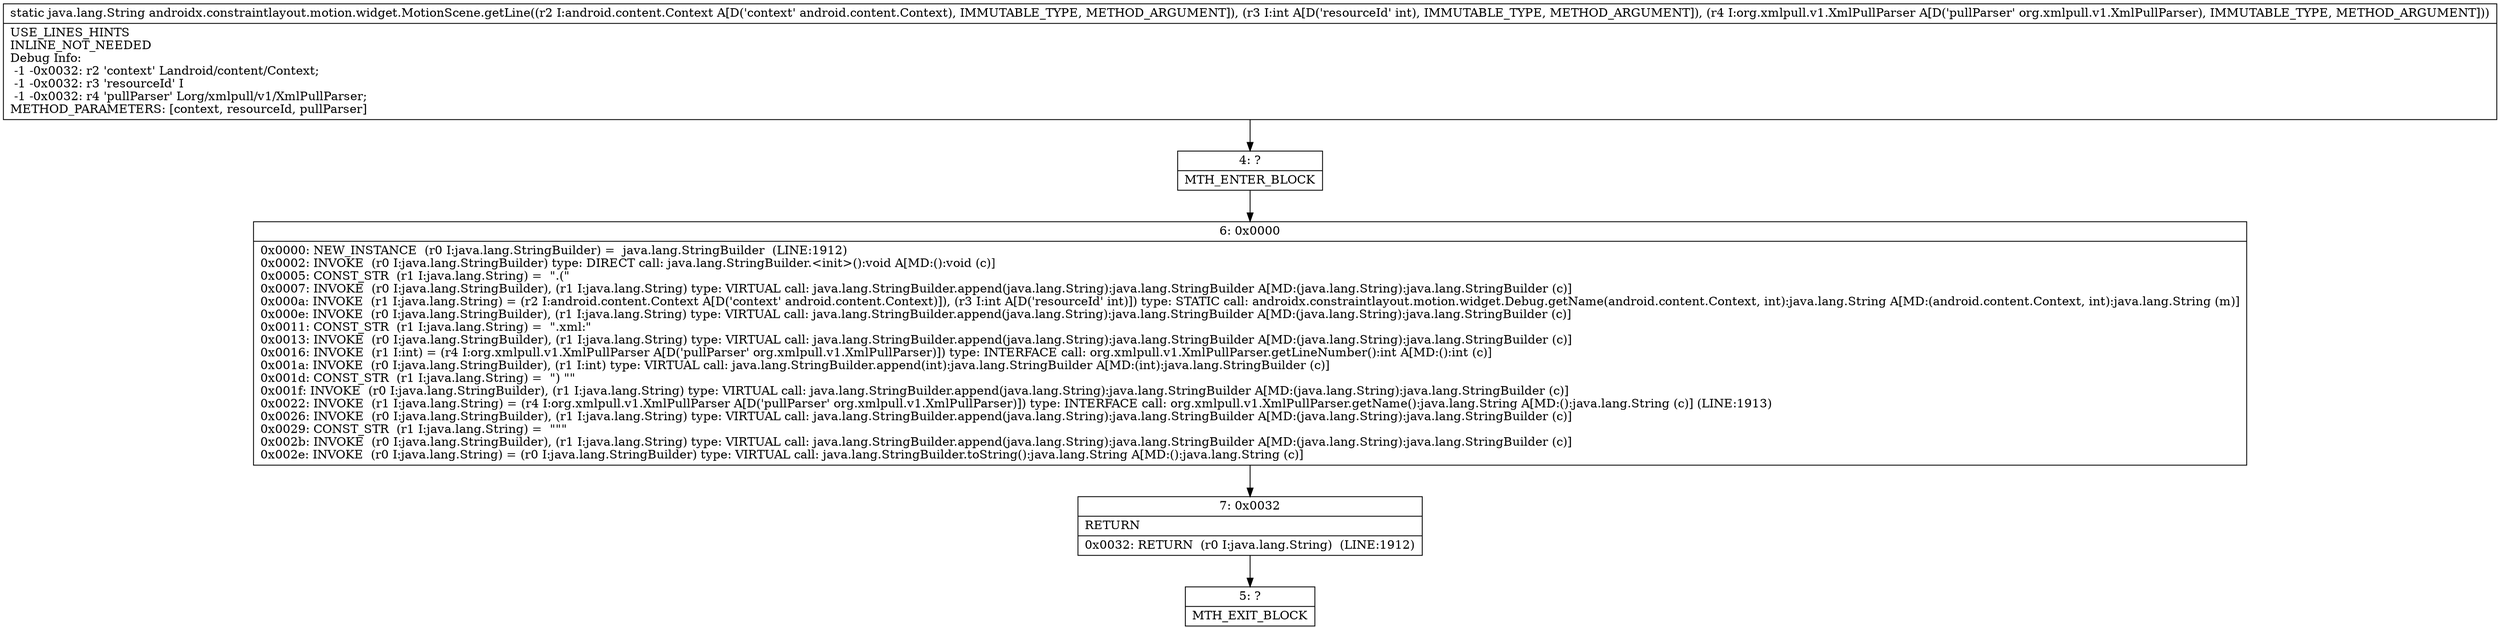 digraph "CFG forandroidx.constraintlayout.motion.widget.MotionScene.getLine(Landroid\/content\/Context;ILorg\/xmlpull\/v1\/XmlPullParser;)Ljava\/lang\/String;" {
Node_4 [shape=record,label="{4\:\ ?|MTH_ENTER_BLOCK\l}"];
Node_6 [shape=record,label="{6\:\ 0x0000|0x0000: NEW_INSTANCE  (r0 I:java.lang.StringBuilder) =  java.lang.StringBuilder  (LINE:1912)\l0x0002: INVOKE  (r0 I:java.lang.StringBuilder) type: DIRECT call: java.lang.StringBuilder.\<init\>():void A[MD:():void (c)]\l0x0005: CONST_STR  (r1 I:java.lang.String) =  \".(\" \l0x0007: INVOKE  (r0 I:java.lang.StringBuilder), (r1 I:java.lang.String) type: VIRTUAL call: java.lang.StringBuilder.append(java.lang.String):java.lang.StringBuilder A[MD:(java.lang.String):java.lang.StringBuilder (c)]\l0x000a: INVOKE  (r1 I:java.lang.String) = (r2 I:android.content.Context A[D('context' android.content.Context)]), (r3 I:int A[D('resourceId' int)]) type: STATIC call: androidx.constraintlayout.motion.widget.Debug.getName(android.content.Context, int):java.lang.String A[MD:(android.content.Context, int):java.lang.String (m)]\l0x000e: INVOKE  (r0 I:java.lang.StringBuilder), (r1 I:java.lang.String) type: VIRTUAL call: java.lang.StringBuilder.append(java.lang.String):java.lang.StringBuilder A[MD:(java.lang.String):java.lang.StringBuilder (c)]\l0x0011: CONST_STR  (r1 I:java.lang.String) =  \".xml:\" \l0x0013: INVOKE  (r0 I:java.lang.StringBuilder), (r1 I:java.lang.String) type: VIRTUAL call: java.lang.StringBuilder.append(java.lang.String):java.lang.StringBuilder A[MD:(java.lang.String):java.lang.StringBuilder (c)]\l0x0016: INVOKE  (r1 I:int) = (r4 I:org.xmlpull.v1.XmlPullParser A[D('pullParser' org.xmlpull.v1.XmlPullParser)]) type: INTERFACE call: org.xmlpull.v1.XmlPullParser.getLineNumber():int A[MD:():int (c)]\l0x001a: INVOKE  (r0 I:java.lang.StringBuilder), (r1 I:int) type: VIRTUAL call: java.lang.StringBuilder.append(int):java.lang.StringBuilder A[MD:(int):java.lang.StringBuilder (c)]\l0x001d: CONST_STR  (r1 I:java.lang.String) =  \") \"\" \l0x001f: INVOKE  (r0 I:java.lang.StringBuilder), (r1 I:java.lang.String) type: VIRTUAL call: java.lang.StringBuilder.append(java.lang.String):java.lang.StringBuilder A[MD:(java.lang.String):java.lang.StringBuilder (c)]\l0x0022: INVOKE  (r1 I:java.lang.String) = (r4 I:org.xmlpull.v1.XmlPullParser A[D('pullParser' org.xmlpull.v1.XmlPullParser)]) type: INTERFACE call: org.xmlpull.v1.XmlPullParser.getName():java.lang.String A[MD:():java.lang.String (c)] (LINE:1913)\l0x0026: INVOKE  (r0 I:java.lang.StringBuilder), (r1 I:java.lang.String) type: VIRTUAL call: java.lang.StringBuilder.append(java.lang.String):java.lang.StringBuilder A[MD:(java.lang.String):java.lang.StringBuilder (c)]\l0x0029: CONST_STR  (r1 I:java.lang.String) =  \"\"\" \l0x002b: INVOKE  (r0 I:java.lang.StringBuilder), (r1 I:java.lang.String) type: VIRTUAL call: java.lang.StringBuilder.append(java.lang.String):java.lang.StringBuilder A[MD:(java.lang.String):java.lang.StringBuilder (c)]\l0x002e: INVOKE  (r0 I:java.lang.String) = (r0 I:java.lang.StringBuilder) type: VIRTUAL call: java.lang.StringBuilder.toString():java.lang.String A[MD:():java.lang.String (c)]\l}"];
Node_7 [shape=record,label="{7\:\ 0x0032|RETURN\l|0x0032: RETURN  (r0 I:java.lang.String)  (LINE:1912)\l}"];
Node_5 [shape=record,label="{5\:\ ?|MTH_EXIT_BLOCK\l}"];
MethodNode[shape=record,label="{static java.lang.String androidx.constraintlayout.motion.widget.MotionScene.getLine((r2 I:android.content.Context A[D('context' android.content.Context), IMMUTABLE_TYPE, METHOD_ARGUMENT]), (r3 I:int A[D('resourceId' int), IMMUTABLE_TYPE, METHOD_ARGUMENT]), (r4 I:org.xmlpull.v1.XmlPullParser A[D('pullParser' org.xmlpull.v1.XmlPullParser), IMMUTABLE_TYPE, METHOD_ARGUMENT]))  | USE_LINES_HINTS\lINLINE_NOT_NEEDED\lDebug Info:\l  \-1 \-0x0032: r2 'context' Landroid\/content\/Context;\l  \-1 \-0x0032: r3 'resourceId' I\l  \-1 \-0x0032: r4 'pullParser' Lorg\/xmlpull\/v1\/XmlPullParser;\lMETHOD_PARAMETERS: [context, resourceId, pullParser]\l}"];
MethodNode -> Node_4;Node_4 -> Node_6;
Node_6 -> Node_7;
Node_7 -> Node_5;
}

